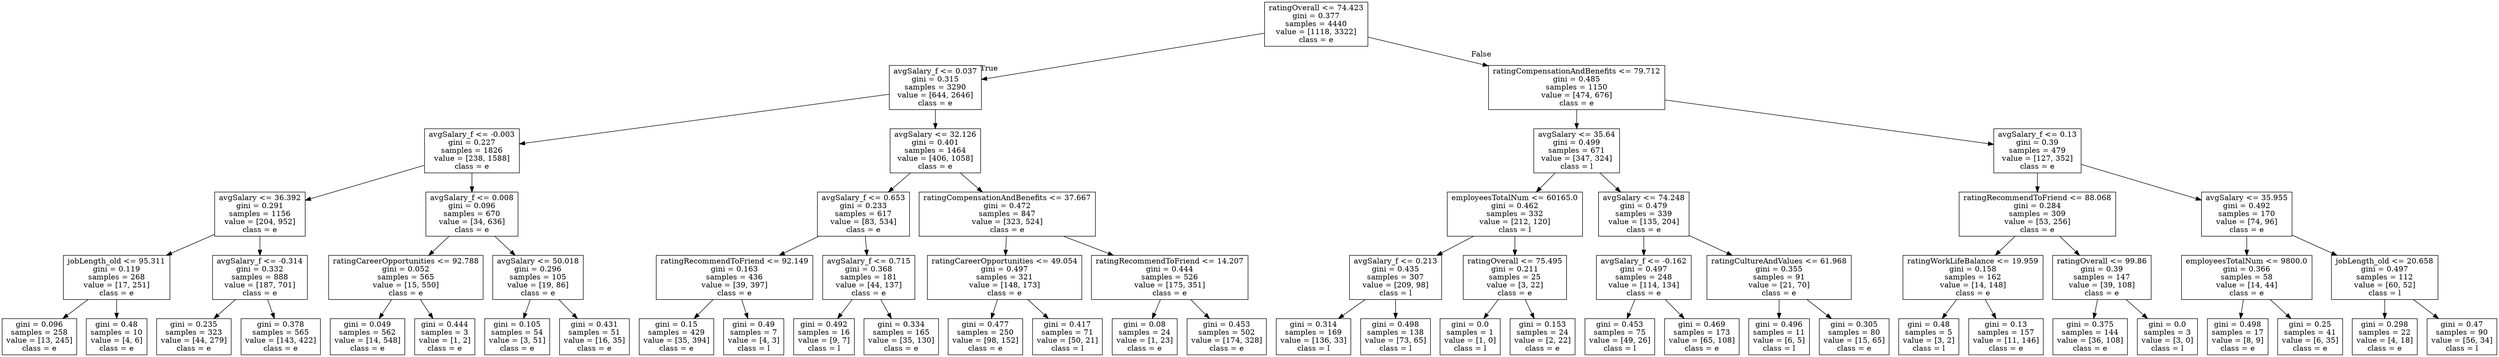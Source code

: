 digraph Tree {
node [shape=box] ;
0 [label="ratingOverall <= 74.423\ngini = 0.377\nsamples = 4440\nvalue = [1118, 3322]\nclass = e"] ;
1 [label="avgSalary_f <= 0.037\ngini = 0.315\nsamples = 3290\nvalue = [644, 2646]\nclass = e"] ;
0 -> 1 [labeldistance=2.5, labelangle=45, headlabel="True"] ;
2 [label="avgSalary_f <= -0.003\ngini = 0.227\nsamples = 1826\nvalue = [238, 1588]\nclass = e"] ;
1 -> 2 ;
3 [label="avgSalary <= 36.392\ngini = 0.291\nsamples = 1156\nvalue = [204, 952]\nclass = e"] ;
2 -> 3 ;
4 [label="jobLength_old <= 95.311\ngini = 0.119\nsamples = 268\nvalue = [17, 251]\nclass = e"] ;
3 -> 4 ;
5 [label="gini = 0.096\nsamples = 258\nvalue = [13, 245]\nclass = e"] ;
4 -> 5 ;
6 [label="gini = 0.48\nsamples = 10\nvalue = [4, 6]\nclass = e"] ;
4 -> 6 ;
7 [label="avgSalary_f <= -0.314\ngini = 0.332\nsamples = 888\nvalue = [187, 701]\nclass = e"] ;
3 -> 7 ;
8 [label="gini = 0.235\nsamples = 323\nvalue = [44, 279]\nclass = e"] ;
7 -> 8 ;
9 [label="gini = 0.378\nsamples = 565\nvalue = [143, 422]\nclass = e"] ;
7 -> 9 ;
10 [label="avgSalary_f <= 0.008\ngini = 0.096\nsamples = 670\nvalue = [34, 636]\nclass = e"] ;
2 -> 10 ;
11 [label="ratingCareerOpportunities <= 92.788\ngini = 0.052\nsamples = 565\nvalue = [15, 550]\nclass = e"] ;
10 -> 11 ;
12 [label="gini = 0.049\nsamples = 562\nvalue = [14, 548]\nclass = e"] ;
11 -> 12 ;
13 [label="gini = 0.444\nsamples = 3\nvalue = [1, 2]\nclass = e"] ;
11 -> 13 ;
14 [label="avgSalary <= 50.018\ngini = 0.296\nsamples = 105\nvalue = [19, 86]\nclass = e"] ;
10 -> 14 ;
15 [label="gini = 0.105\nsamples = 54\nvalue = [3, 51]\nclass = e"] ;
14 -> 15 ;
16 [label="gini = 0.431\nsamples = 51\nvalue = [16, 35]\nclass = e"] ;
14 -> 16 ;
17 [label="avgSalary <= 32.126\ngini = 0.401\nsamples = 1464\nvalue = [406, 1058]\nclass = e"] ;
1 -> 17 ;
18 [label="avgSalary_f <= 0.653\ngini = 0.233\nsamples = 617\nvalue = [83, 534]\nclass = e"] ;
17 -> 18 ;
19 [label="ratingRecommendToFriend <= 92.149\ngini = 0.163\nsamples = 436\nvalue = [39, 397]\nclass = e"] ;
18 -> 19 ;
20 [label="gini = 0.15\nsamples = 429\nvalue = [35, 394]\nclass = e"] ;
19 -> 20 ;
21 [label="gini = 0.49\nsamples = 7\nvalue = [4, 3]\nclass = l"] ;
19 -> 21 ;
22 [label="avgSalary_f <= 0.715\ngini = 0.368\nsamples = 181\nvalue = [44, 137]\nclass = e"] ;
18 -> 22 ;
23 [label="gini = 0.492\nsamples = 16\nvalue = [9, 7]\nclass = l"] ;
22 -> 23 ;
24 [label="gini = 0.334\nsamples = 165\nvalue = [35, 130]\nclass = e"] ;
22 -> 24 ;
25 [label="ratingCompensationAndBenefits <= 37.667\ngini = 0.472\nsamples = 847\nvalue = [323, 524]\nclass = e"] ;
17 -> 25 ;
26 [label="ratingCareerOpportunities <= 49.054\ngini = 0.497\nsamples = 321\nvalue = [148, 173]\nclass = e"] ;
25 -> 26 ;
27 [label="gini = 0.477\nsamples = 250\nvalue = [98, 152]\nclass = e"] ;
26 -> 27 ;
28 [label="gini = 0.417\nsamples = 71\nvalue = [50, 21]\nclass = l"] ;
26 -> 28 ;
29 [label="ratingRecommendToFriend <= 14.207\ngini = 0.444\nsamples = 526\nvalue = [175, 351]\nclass = e"] ;
25 -> 29 ;
30 [label="gini = 0.08\nsamples = 24\nvalue = [1, 23]\nclass = e"] ;
29 -> 30 ;
31 [label="gini = 0.453\nsamples = 502\nvalue = [174, 328]\nclass = e"] ;
29 -> 31 ;
32 [label="ratingCompensationAndBenefits <= 79.712\ngini = 0.485\nsamples = 1150\nvalue = [474, 676]\nclass = e"] ;
0 -> 32 [labeldistance=2.5, labelangle=-45, headlabel="False"] ;
33 [label="avgSalary <= 35.64\ngini = 0.499\nsamples = 671\nvalue = [347, 324]\nclass = l"] ;
32 -> 33 ;
34 [label="employeesTotalNum <= 60165.0\ngini = 0.462\nsamples = 332\nvalue = [212, 120]\nclass = l"] ;
33 -> 34 ;
35 [label="avgSalary_f <= 0.213\ngini = 0.435\nsamples = 307\nvalue = [209, 98]\nclass = l"] ;
34 -> 35 ;
36 [label="gini = 0.314\nsamples = 169\nvalue = [136, 33]\nclass = l"] ;
35 -> 36 ;
37 [label="gini = 0.498\nsamples = 138\nvalue = [73, 65]\nclass = l"] ;
35 -> 37 ;
38 [label="ratingOverall <= 75.495\ngini = 0.211\nsamples = 25\nvalue = [3, 22]\nclass = e"] ;
34 -> 38 ;
39 [label="gini = 0.0\nsamples = 1\nvalue = [1, 0]\nclass = l"] ;
38 -> 39 ;
40 [label="gini = 0.153\nsamples = 24\nvalue = [2, 22]\nclass = e"] ;
38 -> 40 ;
41 [label="avgSalary <= 74.248\ngini = 0.479\nsamples = 339\nvalue = [135, 204]\nclass = e"] ;
33 -> 41 ;
42 [label="avgSalary_f <= -0.162\ngini = 0.497\nsamples = 248\nvalue = [114, 134]\nclass = e"] ;
41 -> 42 ;
43 [label="gini = 0.453\nsamples = 75\nvalue = [49, 26]\nclass = l"] ;
42 -> 43 ;
44 [label="gini = 0.469\nsamples = 173\nvalue = [65, 108]\nclass = e"] ;
42 -> 44 ;
45 [label="ratingCultureAndValues <= 61.968\ngini = 0.355\nsamples = 91\nvalue = [21, 70]\nclass = e"] ;
41 -> 45 ;
46 [label="gini = 0.496\nsamples = 11\nvalue = [6, 5]\nclass = l"] ;
45 -> 46 ;
47 [label="gini = 0.305\nsamples = 80\nvalue = [15, 65]\nclass = e"] ;
45 -> 47 ;
48 [label="avgSalary_f <= 0.13\ngini = 0.39\nsamples = 479\nvalue = [127, 352]\nclass = e"] ;
32 -> 48 ;
49 [label="ratingRecommendToFriend <= 88.068\ngini = 0.284\nsamples = 309\nvalue = [53, 256]\nclass = e"] ;
48 -> 49 ;
50 [label="ratingWorkLifeBalance <= 19.959\ngini = 0.158\nsamples = 162\nvalue = [14, 148]\nclass = e"] ;
49 -> 50 ;
51 [label="gini = 0.48\nsamples = 5\nvalue = [3, 2]\nclass = l"] ;
50 -> 51 ;
52 [label="gini = 0.13\nsamples = 157\nvalue = [11, 146]\nclass = e"] ;
50 -> 52 ;
53 [label="ratingOverall <= 99.86\ngini = 0.39\nsamples = 147\nvalue = [39, 108]\nclass = e"] ;
49 -> 53 ;
54 [label="gini = 0.375\nsamples = 144\nvalue = [36, 108]\nclass = e"] ;
53 -> 54 ;
55 [label="gini = 0.0\nsamples = 3\nvalue = [3, 0]\nclass = l"] ;
53 -> 55 ;
56 [label="avgSalary <= 35.955\ngini = 0.492\nsamples = 170\nvalue = [74, 96]\nclass = e"] ;
48 -> 56 ;
57 [label="employeesTotalNum <= 9800.0\ngini = 0.366\nsamples = 58\nvalue = [14, 44]\nclass = e"] ;
56 -> 57 ;
58 [label="gini = 0.498\nsamples = 17\nvalue = [8, 9]\nclass = e"] ;
57 -> 58 ;
59 [label="gini = 0.25\nsamples = 41\nvalue = [6, 35]\nclass = e"] ;
57 -> 59 ;
60 [label="jobLength_old <= 20.658\ngini = 0.497\nsamples = 112\nvalue = [60, 52]\nclass = l"] ;
56 -> 60 ;
61 [label="gini = 0.298\nsamples = 22\nvalue = [4, 18]\nclass = e"] ;
60 -> 61 ;
62 [label="gini = 0.47\nsamples = 90\nvalue = [56, 34]\nclass = l"] ;
60 -> 62 ;
}